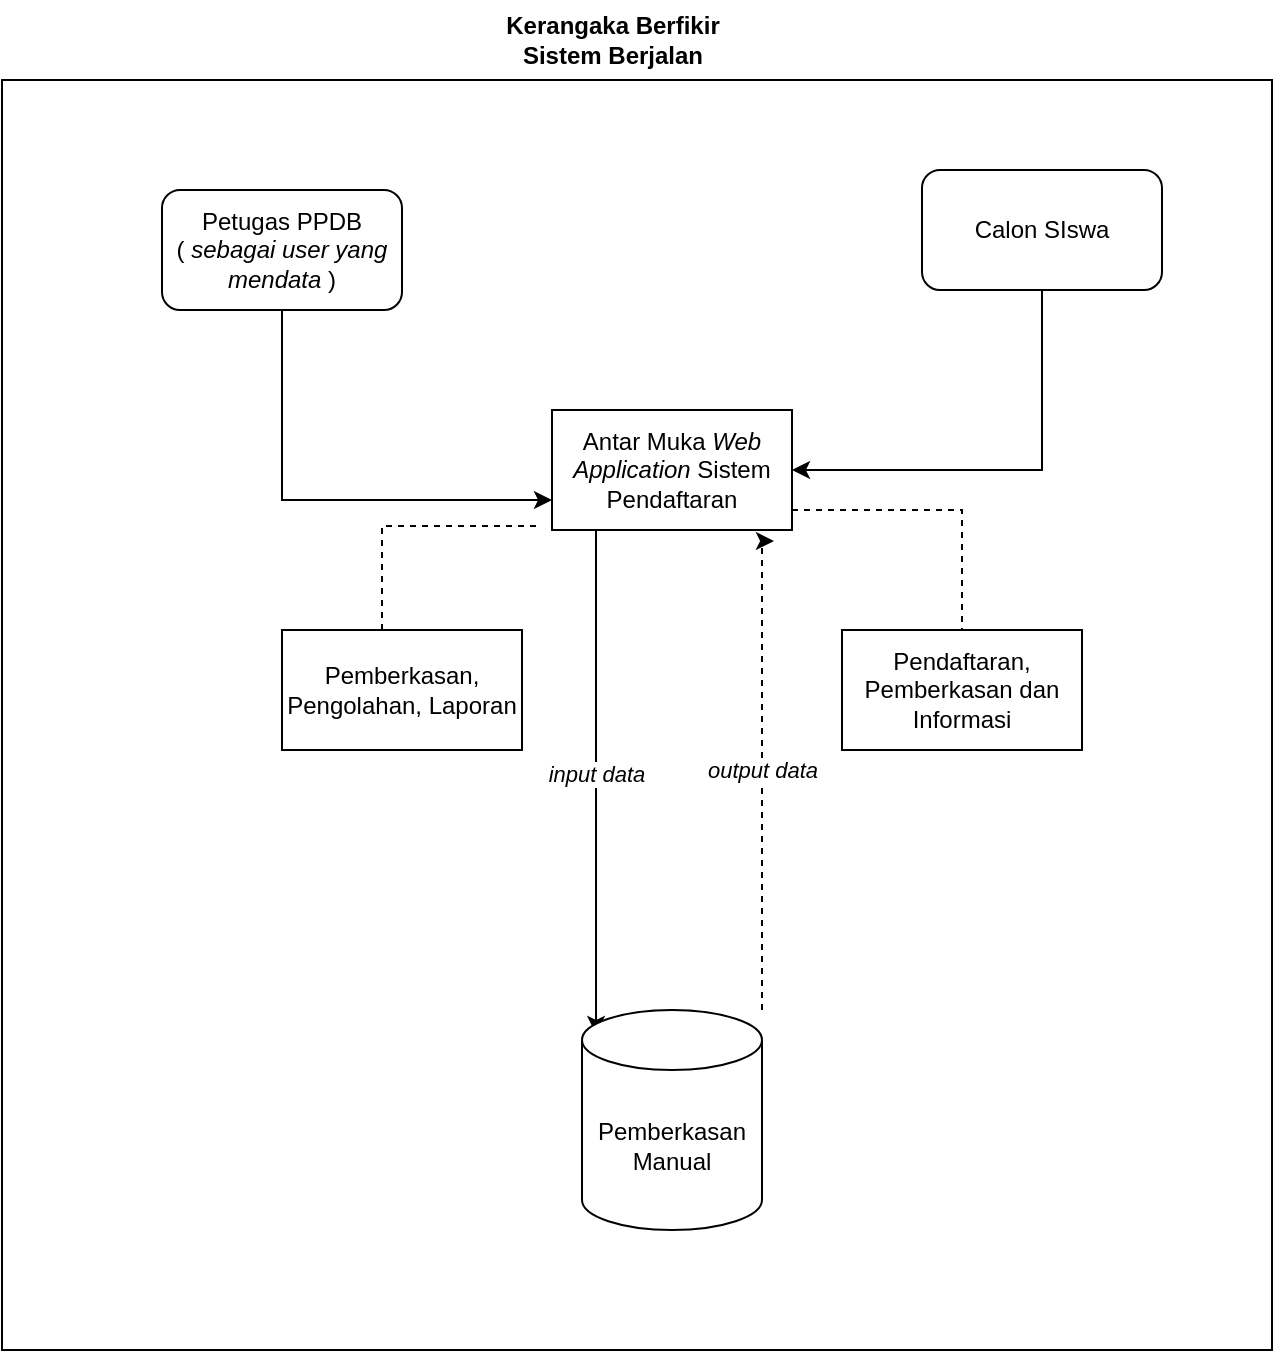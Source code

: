 <mxfile version="21.1.2" type="device">
  <diagram name="Page-1" id="HQLCPHOoy47ob22BZYkr">
    <mxGraphModel dx="941" dy="692" grid="1" gridSize="10" guides="1" tooltips="1" connect="1" arrows="1" fold="1" page="1" pageScale="1" pageWidth="850" pageHeight="1100" math="0" shadow="0">
      <root>
        <mxCell id="0" />
        <mxCell id="1" parent="0" />
        <mxCell id="ZPeey3Y5oscSQJRh8nPQ-1" value="" style="whiteSpace=wrap;html=1;aspect=fixed;" parent="1" vertex="1">
          <mxGeometry x="120" y="55" width="635" height="635" as="geometry" />
        </mxCell>
        <mxCell id="ZPeey3Y5oscSQJRh8nPQ-2" value="&lt;b&gt;Kerangaka Berfikir&lt;br&gt;Sistem Berjalan&lt;br&gt;&lt;/b&gt;" style="text;html=1;align=center;verticalAlign=middle;resizable=0;points=[];autosize=1;strokeColor=none;fillColor=none;" parent="1" vertex="1">
          <mxGeometry x="360" y="15" width="130" height="40" as="geometry" />
        </mxCell>
        <mxCell id="NhY5ZI--tglx_QXhOlJH-27" style="edgeStyle=orthogonalEdgeStyle;rounded=0;orthogonalLoop=1;jettySize=auto;html=1;entryX=0;entryY=0.75;entryDx=0;entryDy=0;" edge="1" parent="1" source="NhY5ZI--tglx_QXhOlJH-10" target="NhY5ZI--tglx_QXhOlJH-11">
          <mxGeometry relative="1" as="geometry">
            <Array as="points">
              <mxPoint x="260" y="265" />
            </Array>
          </mxGeometry>
        </mxCell>
        <mxCell id="NhY5ZI--tglx_QXhOlJH-10" value="Petugas PPDB&lt;br&gt;( &lt;i&gt;sebagai user yang mendata &lt;/i&gt;)" style="rounded=1;whiteSpace=wrap;html=1;" vertex="1" parent="1">
          <mxGeometry x="200" y="110" width="120" height="60" as="geometry" />
        </mxCell>
        <mxCell id="NhY5ZI--tglx_QXhOlJH-32" style="edgeStyle=orthogonalEdgeStyle;rounded=0;orthogonalLoop=1;jettySize=auto;html=1;endArrow=none;endFill=0;dashed=1;" edge="1" parent="1" source="NhY5ZI--tglx_QXhOlJH-11" target="NhY5ZI--tglx_QXhOlJH-28">
          <mxGeometry relative="1" as="geometry">
            <Array as="points">
              <mxPoint x="600" y="270" />
            </Array>
          </mxGeometry>
        </mxCell>
        <mxCell id="NhY5ZI--tglx_QXhOlJH-11" value="Antar Muka &lt;i&gt;Web Application &lt;/i&gt;Sistem Pendaftaran" style="rounded=0;whiteSpace=wrap;html=1;" vertex="1" parent="1">
          <mxGeometry x="395" y="220" width="120" height="60" as="geometry" />
        </mxCell>
        <mxCell id="NhY5ZI--tglx_QXhOlJH-19" style="edgeStyle=orthogonalEdgeStyle;rounded=0;orthogonalLoop=1;jettySize=auto;html=1;entryX=1;entryY=0.5;entryDx=0;entryDy=0;" edge="1" parent="1" source="NhY5ZI--tglx_QXhOlJH-14" target="NhY5ZI--tglx_QXhOlJH-11">
          <mxGeometry relative="1" as="geometry">
            <mxPoint x="640" y="220" as="targetPoint" />
            <Array as="points">
              <mxPoint x="640" y="250" />
            </Array>
          </mxGeometry>
        </mxCell>
        <mxCell id="NhY5ZI--tglx_QXhOlJH-14" value="Calon SIswa" style="rounded=1;whiteSpace=wrap;html=1;" vertex="1" parent="1">
          <mxGeometry x="580" y="100" width="120" height="60" as="geometry" />
        </mxCell>
        <mxCell id="NhY5ZI--tglx_QXhOlJH-23" value="input data" style="edgeStyle=orthogonalEdgeStyle;rounded=0;orthogonalLoop=1;jettySize=auto;html=1;entryX=0.078;entryY=0.109;entryDx=0;entryDy=0;entryPerimeter=0;fontStyle=2;exitX=0.25;exitY=1;exitDx=0;exitDy=0;" edge="1" parent="1" source="NhY5ZI--tglx_QXhOlJH-11" target="NhY5ZI--tglx_QXhOlJH-16">
          <mxGeometry relative="1" as="geometry">
            <mxPoint x="417" y="440" as="sourcePoint" />
            <Array as="points">
              <mxPoint x="417" y="280" />
            </Array>
          </mxGeometry>
        </mxCell>
        <mxCell id="NhY5ZI--tglx_QXhOlJH-22" value="&lt;i&gt;output data&lt;/i&gt;" style="edgeStyle=orthogonalEdgeStyle;rounded=0;orthogonalLoop=1;jettySize=auto;html=1;dashed=1;entryX=0.925;entryY=1.092;entryDx=0;entryDy=0;entryPerimeter=0;" edge="1" parent="1" source="NhY5ZI--tglx_QXhOlJH-16" target="NhY5ZI--tglx_QXhOlJH-11">
          <mxGeometry relative="1" as="geometry">
            <mxPoint x="500" y="444" as="targetPoint" />
            <Array as="points">
              <mxPoint x="500" y="286" />
            </Array>
          </mxGeometry>
        </mxCell>
        <mxCell id="NhY5ZI--tglx_QXhOlJH-16" value="Pemberkasan Manual" style="shape=cylinder3;whiteSpace=wrap;html=1;boundedLbl=1;backgroundOutline=1;size=15;" vertex="1" parent="1">
          <mxGeometry x="410" y="520" width="90" height="110" as="geometry" />
        </mxCell>
        <mxCell id="NhY5ZI--tglx_QXhOlJH-28" value="Pendaftaran, Pemberkasan dan Informasi" style="rounded=0;whiteSpace=wrap;html=1;" vertex="1" parent="1">
          <mxGeometry x="540" y="330" width="120" height="60" as="geometry" />
        </mxCell>
        <mxCell id="NhY5ZI--tglx_QXhOlJH-30" style="edgeStyle=orthogonalEdgeStyle;rounded=0;orthogonalLoop=1;jettySize=auto;html=1;startArrow=none;startFill=0;endArrow=none;endFill=0;dashed=1;" edge="1" parent="1" source="NhY5ZI--tglx_QXhOlJH-29">
          <mxGeometry relative="1" as="geometry">
            <mxPoint x="390" y="278" as="targetPoint" />
            <Array as="points">
              <mxPoint x="310" y="278" />
            </Array>
          </mxGeometry>
        </mxCell>
        <mxCell id="NhY5ZI--tglx_QXhOlJH-29" value="Pemberkasan, Pengolahan, Laporan" style="rounded=0;whiteSpace=wrap;html=1;" vertex="1" parent="1">
          <mxGeometry x="260" y="330" width="120" height="60" as="geometry" />
        </mxCell>
      </root>
    </mxGraphModel>
  </diagram>
</mxfile>
